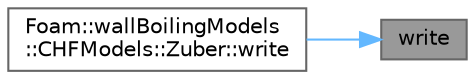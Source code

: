digraph "write"
{
 // LATEX_PDF_SIZE
  bgcolor="transparent";
  edge [fontname=Helvetica,fontsize=10,labelfontname=Helvetica,labelfontsize=10];
  node [fontname=Helvetica,fontsize=10,shape=box,height=0.2,width=0.4];
  rankdir="RL";
  Node1 [id="Node000001",label="write",height=0.2,width=0.4,color="gray40", fillcolor="grey60", style="filled", fontcolor="black",tooltip=" "];
  Node1 -> Node2 [id="edge1_Node000001_Node000002",dir="back",color="steelblue1",style="solid",tooltip=" "];
  Node2 [id="Node000002",label="Foam::wallBoilingModels\l::CHFModels::Zuber::write",height=0.2,width=0.4,color="grey40", fillcolor="white", style="filled",URL="$classFoam_1_1wallBoilingModels_1_1CHFModels_1_1Zuber.html#a78cec3e4ecac4a89a3ad8d38f2ad21f5",tooltip=" "];
}
